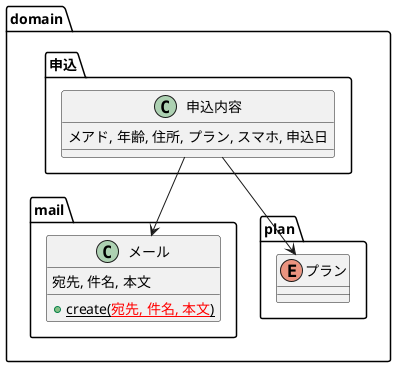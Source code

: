 @startuml

package domain {
  package mail {
    class メール {
      宛先, 件名, 本文
      + {static} create(<font color=red>宛先, 件名, 本文</font>)
    }
  }
  package 申込 {
    class 申込内容 {
      メアド, 年齢, 住所, プラン, スマホ, 申込日
    }
  }
  申込内容 -d-> メール
  package plan {
    enum プラン
  }
  申込内容 --> プラン
}

' テストしやすい
' 申込の本文だけ申込で作る
' プランや端末みたいな変わりやすい物には依存しない

@enduml
